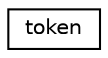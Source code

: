 digraph "Graphical Class Hierarchy"
{
 // LATEX_PDF_SIZE
  edge [fontname="Helvetica",fontsize="10",labelfontname="Helvetica",labelfontsize="10"];
  node [fontname="Helvetica",fontsize="10",shape=record];
  rankdir="LR";
  Node0 [label="token",height=0.2,width=0.4,color="black", fillcolor="white", style="filled",URL="$structtoken.html",tooltip=" "];
}
